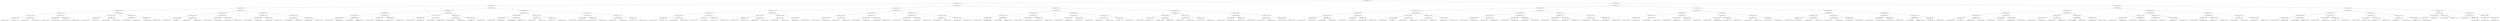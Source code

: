 digraph G{
392031828 [label="Node{data=[4347, 4347]}"]
392031828 -> 627379510
627379510 [label="Node{data=[4101, 4101]}"]
627379510 -> 829815224
829815224 [label="Node{data=[3798, 3798]}"]
829815224 -> 815350225
815350225 [label="Node{data=[2450, 2450]}"]
815350225 -> 1221469912
1221469912 [label="Node{data=[2385, 2385]}"]
1221469912 -> 1171234378
1171234378 [label="Node{data=[2377, 2377]}"]
1171234378 -> 1542002546
1542002546 [label="Node{data=[2373, 2373]}"]
1542002546 -> 562319895
562319895 [label="Node{data=[2345, 2345]}"]
562319895 -> 407193625
407193625 [label="Node{data=[2219, 2219]}"]
562319895 -> 557955221
557955221 [label="Node{data=[2372, 2372]}"]
1542002546 -> 847276360
847276360 [label="Node{data=[2375, 2375]}"]
847276360 -> 832012773
832012773 [label="Node{data=[2374, 2374]}"]
847276360 -> 60822094
60822094 [label="Node{data=[2376, 2376]}"]
1171234378 -> 789157823
789157823 [label="Node{data=[2381, 2381]}"]
789157823 -> 510812479
510812479 [label="Node{data=[2379, 2379]}"]
510812479 -> 333927357
333927357 [label="Node{data=[2378, 2378]}"]
510812479 -> 274072045
274072045 [label="Node{data=[2380, 2380]}"]
789157823 -> 1929496631
1929496631 [label="Node{data=[2383, 2383]}"]
1929496631 -> 2130126065
2130126065 [label="Node{data=[2382, 2382]}"]
1929496631 -> 1470429737
1470429737 [label="Node{data=[2384, 2384]}"]
1221469912 -> 2011025497
2011025497 [label="Node{data=[2442, 2442]}"]
2011025497 -> 182517477
182517477 [label="Node{data=[2438, 2438]}"]
182517477 -> 1299682276
1299682276 [label="Node{data=[2402, 2402]}"]
1299682276 -> 1039289809
1039289809 [label="Node{data=[2400, 2400]}"]
1299682276 -> 615779630
615779630 [label="Node{data=[2434, 2434]}"]
182517477 -> 690931851
690931851 [label="Node{data=[2440, 2440]}"]
690931851 -> 1488422649
1488422649 [label="Node{data=[2439, 2439]}"]
690931851 -> 2005189883
2005189883 [label="Node{data=[2441, 2441]}"]
2011025497 -> 1943890520
1943890520 [label="Node{data=[2446, 2446]}"]
1943890520 -> 745049656
745049656 [label="Node{data=[2444, 2444]}"]
745049656 -> 1217152258
1217152258 [label="Node{data=[2443, 2443]}"]
745049656 -> 427750388
427750388 [label="Node{data=[2445, 2445]}"]
1943890520 -> 32101673
32101673 [label="Node{data=[2448, 2448]}"]
32101673 -> 1771602530
1771602530 [label="Node{data=[2447, 2447]}"]
32101673 -> 1125547526
1125547526 [label="Node{data=[2449, 2449]}"]
815350225 -> 756663491
756663491 [label="Node{data=[2638, 2638]}"]
756663491 -> 1645612244
1645612244 [label="Node{data=[2630, 2630]}"]
1645612244 -> 1328548198
1328548198 [label="Node{data=[2454, 2454]}"]
1328548198 -> 1059498184
1059498184 [label="Node{data=[2452, 2452]}"]
1059498184 -> 1551522867
1551522867 [label="Node{data=[2451, 2451]}"]
1059498184 -> 240688068
240688068 [label="Node{data=[2453, 2453]}"]
1328548198 -> 1106036816
1106036816 [label="Node{data=[2456, 2456]}"]
1106036816 -> 1258702925
1258702925 [label="Node{data=[2455, 2455]}"]
1106036816 -> 1167265498
1167265498 [label="Node{data=[2629, 2629]}"]
1645612244 -> 257895191
257895191 [label="Node{data=[2634, 2634]}"]
257895191 -> 685169892
685169892 [label="Node{data=[2632, 2632]}"]
685169892 -> 1366011283
1366011283 [label="Node{data=[2631, 2631]}"]
685169892 -> 215194810
215194810 [label="Node{data=[2633, 2633]}"]
257895191 -> 2057439652
2057439652 [label="Node{data=[2636, 2636]}"]
2057439652 -> 1687014376
1687014376 [label="Node{data=[2635, 2635]}"]
2057439652 -> 1753675231
1753675231 [label="Node{data=[2637, 2637]}"]
756663491 -> 2015396409
2015396409 [label="Node{data=[3455, 3455]}"]
2015396409 -> 312826800
312826800 [label="Node{data=[2931, 2931]}"]
312826800 -> 410849415
410849415 [label="Node{data=[2640, 2640]}"]
410849415 -> 1191847514
1191847514 [label="Node{data=[2639, 2639]}"]
410849415 -> 1002915272
1002915272 [label="Node{data=[2641, 2641]}"]
312826800 -> 50848219
50848219 [label="Node{data=[3100, 3100]}"]
50848219 -> 1938694164
1938694164 [label="Node{data=[2951, 2951]}"]
50848219 -> 1696657609
1696657609 [label="Node{data=[3105, 3105]}"]
2015396409 -> 1690833056
1690833056 [label="Node{data=[3794, 3794]}"]
1690833056 -> 1484598491
1484598491 [label="Node{data=[3792, 3792]}"]
1484598491 -> 1517369664
1517369664 [label="Node{data=[3745, 3745]}"]
1484598491 -> 951397503
951397503 [label="Node{data=[3793, 3793]}"]
1690833056 -> 484210393
484210393 [label="Node{data=[3796, 3796]}"]
484210393 -> 771136109
771136109 [label="Node{data=[3795, 3795]}"]
484210393 -> 2124291498
2124291498 [label="Node{data=[3797, 3797]}"]
829815224 -> 1876492498
1876492498 [label="Node{data=[3835, 3835]}"]
1876492498 -> 273471822
273471822 [label="Node{data=[3819, 3819]}"]
273471822 -> 166730968
166730968 [label="Node{data=[3806, 3806]}"]
166730968 -> 126690049
126690049 [label="Node{data=[3802, 3802]}"]
126690049 -> 552955058
552955058 [label="Node{data=[3800, 3800]}"]
552955058 -> 1451579211
1451579211 [label="Node{data=[3799, 3799]}"]
552955058 -> 1595578271
1595578271 [label="Node{data=[3801, 3801]}"]
126690049 -> 836842070
836842070 [label="Node{data=[3804, 3804]}"]
836842070 -> 981092388
981092388 [label="Node{data=[3803, 3803]}"]
836842070 -> 1178169135
1178169135 [label="Node{data=[3805, 3805]}"]
166730968 -> 1301593624
1301593624 [label="Node{data=[3810, 3810]}"]
1301593624 -> 1969182334
1969182334 [label="Node{data=[3808, 3808]}"]
1969182334 -> 487328665
487328665 [label="Node{data=[3807, 3807]}"]
1969182334 -> 272719616
272719616 [label="Node{data=[3809, 3809]}"]
1301593624 -> 2018330478
2018330478 [label="Node{data=[3812, 3812]}"]
2018330478 -> 1999504063
1999504063 [label="Node{data=[3811, 3811]}"]
2018330478 -> 168005376
168005376 [label="Node{data=[3813, 3813]}"]
273471822 -> 278951967
278951967 [label="Node{data=[3827, 3827]}"]
278951967 -> 46410578
46410578 [label="Node{data=[3823, 3823]}"]
46410578 -> 91814479
91814479 [label="Node{data=[3821, 3821]}"]
91814479 -> 328535663
328535663 [label="Node{data=[3820, 3820]}"]
91814479 -> 6749314
6749314 [label="Node{data=[3822, 3822]}"]
46410578 -> 593221991
593221991 [label="Node{data=[3825, 3825]}"]
593221991 -> 1630791105
1630791105 [label="Node{data=[3824, 3824]}"]
593221991 -> 1525578238
1525578238 [label="Node{data=[3826, 3826]}"]
278951967 -> 1834687693
1834687693 [label="Node{data=[3831, 3831]}"]
1834687693 -> 280387808
280387808 [label="Node{data=[3829, 3829]}"]
280387808 -> 1851101914
1851101914 [label="Node{data=[3828, 3828]}"]
280387808 -> 1197287271
1197287271 [label="Node{data=[3830, 3830]}"]
1834687693 -> 1918236213
1918236213 [label="Node{data=[3833, 3833]}"]
1918236213 -> 1363618303
1363618303 [label="Node{data=[3832, 3832]}"]
1918236213 -> 331788879
331788879 [label="Node{data=[3834, 3834]}"]
1876492498 -> 1032771919
1032771919 [label="Node{data=[4059, 4059]}"]
1032771919 -> 1622635669
1622635669 [label="Node{data=[4018, 4018]}"]
1622635669 -> 139960749
139960749 [label="Node{data=[3926, 3926]}"]
139960749 -> 782577186
782577186 [label="Node{data=[3924, 3924]}"]
782577186 -> 1697304088
1697304088 [label="Node{data=[3880, 3880]}"]
782577186 -> 1055006196
1055006196 [label="Node{data=[3925, 3925]}"]
139960749 -> 193825100
193825100 [label="Node{data=[4016, 4016]}"]
193825100 -> 207512097
207512097 [label="Node{data=[3946, 3946]}"]
193825100 -> 1068971964
1068971964 [label="Node{data=[4017, 4017]}"]
1622635669 -> 294948867
294948867 [label="Node{data=[4022, 4022]}"]
294948867 -> 1983163540
1983163540 [label="Node{data=[4020, 4020]}"]
1983163540 -> 159684377
159684377 [label="Node{data=[4019, 4019]}"]
1983163540 -> 260590402
260590402 [label="Node{data=[4021, 4021]}"]
294948867 -> 984208952
984208952 [label="Node{data=[4057, 4057]}"]
984208952 -> 1772785141
1772785141 [label="Node{data=[4023, 4023]}"]
984208952 -> 1153164166
1153164166 [label="Node{data=[4058, 4058]}"]
1032771919 -> 153379336
153379336 [label="Node{data=[4067, 4067]}"]
153379336 -> 2101898498
2101898498 [label="Node{data=[4063, 4063]}"]
2101898498 -> 1085309563
1085309563 [label="Node{data=[4061, 4061]}"]
1085309563 -> 1535966776
1535966776 [label="Node{data=[4060, 4060]}"]
1085309563 -> 1905455971
1905455971 [label="Node{data=[4062, 4062]}"]
2101898498 -> 1334620206
1334620206 [label="Node{data=[4065, 4065]}"]
1334620206 -> 199971070
199971070 [label="Node{data=[4064, 4064]}"]
1334620206 -> 925504133
925504133 [label="Node{data=[4066, 4066]}"]
153379336 -> 1363535592
1363535592 [label="Node{data=[4071, 4071]}"]
1363535592 -> 2078421294
2078421294 [label="Node{data=[4069, 4069]}"]
2078421294 -> 719319564
719319564 [label="Node{data=[4068, 4068]}"]
2078421294 -> 1300657128
1300657128 [label="Node{data=[4070, 4070]}"]
1363535592 -> 856342038
856342038 [label="Node{data=[4073, 4073]}"]
856342038 -> 1493930520
1493930520 [label="Node{data=[4072, 4072]}"]
856342038 -> 210846887
210846887 [label="Node{data=[4074, 4074]}"]
627379510 -> 1920368622
1920368622 [label="Node{data=[4283, 4283]}"]
1920368622 -> 350913976
350913976 [label="Node{data=[4200, 4200]}"]
350913976 -> 292834927
292834927 [label="Node{data=[4117, 4117]}"]
292834927 -> 398886042
398886042 [label="Node{data=[4109, 4109]}"]
398886042 -> 1452146819
1452146819 [label="Node{data=[4105, 4105]}"]
1452146819 -> 369727663
369727663 [label="Node{data=[4103, 4103]}"]
369727663 -> 633191223
633191223 [label="Node{data=[4102, 4102]}"]
369727663 -> 108792142
108792142 [label="Node{data=[4104, 4104]}"]
1452146819 -> 542153498
542153498 [label="Node{data=[4107, 4107]}"]
542153498 -> 2051449695
2051449695 [label="Node{data=[4106, 4106]}"]
542153498 -> 854248227
854248227 [label="Node{data=[4108, 4108]}"]
398886042 -> 1413124681
1413124681 [label="Node{data=[4113, 4113]}"]
1413124681 -> 1888902047
1888902047 [label="Node{data=[4111, 4111]}"]
1888902047 -> 1065702025
1065702025 [label="Node{data=[4110, 4110]}"]
1888902047 -> 1540502921
1540502921 [label="Node{data=[4112, 4112]}"]
1413124681 -> 1543134304
1543134304 [label="Node{data=[4115, 4115]}"]
1543134304 -> 426950179
426950179 [label="Node{data=[4114, 4114]}"]
1543134304 -> 209102494
209102494 [label="Node{data=[4116, 4116]}"]
292834927 -> 1178776804
1178776804 [label="Node{data=[4192, 4192]}"]
1178776804 -> 1339222288
1339222288 [label="Node{data=[4188, 4188]}"]
1339222288 -> 1130218863
1130218863 [label="Node{data=[4162, 4162]}"]
1130218863 -> 2049366476
2049366476 [label="Node{data=[4118, 4118]}"]
1130218863 -> 688957432
688957432 [label="Node{data=[4187, 4187]}"]
1339222288 -> 1901216163
1901216163 [label="Node{data=[4190, 4190]}"]
1901216163 -> 1552516187
1552516187 [label="Node{data=[4189, 4189]}"]
1901216163 -> 271437503
271437503 [label="Node{data=[4191, 4191]}"]
1178776804 -> 1009685541
1009685541 [label="Node{data=[4196, 4196]}"]
1009685541 -> 1603437914
1603437914 [label="Node{data=[4194, 4194]}"]
1603437914 -> 1336506799
1336506799 [label="Node{data=[4193, 4193]}"]
1603437914 -> 823070419
823070419 [label="Node{data=[4195, 4195]}"]
1009685541 -> 2034776939
2034776939 [label="Node{data=[4198, 4198]}"]
2034776939 -> 842778957
842778957 [label="Node{data=[4197, 4197]}"]
2034776939 -> 920365732
920365732 [label="Node{data=[4199, 4199]}"]
350913976 -> 2146128698
2146128698 [label="Node{data=[4236, 4236]}"]
2146128698 -> 1203813583
1203813583 [label="Node{data=[4228, 4228]}"]
1203813583 -> 727540955
727540955 [label="Node{data=[4204, 4204]}"]
727540955 -> 1085830558
1085830558 [label="Node{data=[4202, 4202]}"]
1085830558 -> 1701813296
1701813296 [label="Node{data=[4201, 4201]}"]
1085830558 -> 655061654
655061654 [label="Node{data=[4203, 4203]}"]
727540955 -> 1731244304
1731244304 [label="Node{data=[4226, 4226]}"]
1731244304 -> 1680289005
1680289005 [label="Node{data=[4225, 4225]}"]
1731244304 -> 2108731973
2108731973 [label="Node{data=[4227, 4227]}"]
1203813583 -> 22274215
22274215 [label="Node{data=[4232, 4232]}"]
22274215 -> 1661561260
1661561260 [label="Node{data=[4230, 4230]}"]
1661561260 -> 1041527140
1041527140 [label="Node{data=[4229, 4229]}"]
1661561260 -> 1187962489
1187962489 [label="Node{data=[4231, 4231]}"]
22274215 -> 1476810975
1476810975 [label="Node{data=[4234, 4234]}"]
1476810975 -> 1894387322
1894387322 [label="Node{data=[4233, 4233]}"]
1476810975 -> 1835585106
1835585106 [label="Node{data=[4235, 4235]}"]
2146128698 -> 1566959760
1566959760 [label="Node{data=[4244, 4244]}"]
1566959760 -> 927957827
927957827 [label="Node{data=[4240, 4240]}"]
927957827 -> 402051598
402051598 [label="Node{data=[4238, 4238]}"]
402051598 -> 1019708668
1019708668 [label="Node{data=[4237, 4237]}"]
402051598 -> 1318378140
1318378140 [label="Node{data=[4239, 4239]}"]
927957827 -> 84544918
84544918 [label="Node{data=[4242, 4242]}"]
84544918 -> 609077659
609077659 [label="Node{data=[4241, 4241]}"]
84544918 -> 606947722
606947722 [label="Node{data=[4243, 4243]}"]
1566959760 -> 1275406249
1275406249 [label="Node{data=[4279, 4279]}"]
1275406249 -> 423027970
423027970 [label="Node{data=[4277, 4277]}"]
423027970 -> 1400759982
1400759982 [label="Node{data=[4267, 4267]}"]
423027970 -> 500335698
500335698 [label="Node{data=[4278, 4278]}"]
1275406249 -> 2014302254
2014302254 [label="Node{data=[4281, 4281]}"]
2014302254 -> 1446978776
1446978776 [label="Node{data=[4280, 4280]}"]
2014302254 -> 1783357479
1783357479 [label="Node{data=[4282, 4282]}"]
1920368622 -> 1664227624
1664227624 [label="Node{data=[4315, 4315]}"]
1664227624 -> 1698315200
1698315200 [label="Node{data=[4299, 4299]}"]
1698315200 -> 1242356315
1242356315 [label="Node{data=[4291, 4291]}"]
1242356315 -> 2146652645
2146652645 [label="Node{data=[4287, 4287]}"]
2146652645 -> 217840746
217840746 [label="Node{data=[4285, 4285]}"]
217840746 -> 942354958
942354958 [label="Node{data=[4284, 4284]}"]
217840746 -> 341440850
341440850 [label="Node{data=[4286, 4286]}"]
2146652645 -> 1908473413
1908473413 [label="Node{data=[4289, 4289]}"]
1908473413 -> 579556539
579556539 [label="Node{data=[4288, 4288]}"]
1908473413 -> 1137818022
1137818022 [label="Node{data=[4290, 4290]}"]
1242356315 -> 412699623
412699623 [label="Node{data=[4295, 4295]}"]
412699623 -> 1851636839
1851636839 [label="Node{data=[4293, 4293]}"]
1851636839 -> 378213275
378213275 [label="Node{data=[4292, 4292]}"]
1851636839 -> 1482265701
1482265701 [label="Node{data=[4294, 4294]}"]
412699623 -> 181218042
181218042 [label="Node{data=[4297, 4297]}"]
181218042 -> 166728000
166728000 [label="Node{data=[4296, 4296]}"]
181218042 -> 1193925678
1193925678 [label="Node{data=[4298, 4298]}"]
1698315200 -> 1397199378
1397199378 [label="Node{data=[4307, 4307]}"]
1397199378 -> 817817722
817817722 [label="Node{data=[4303, 4303]}"]
817817722 -> 969774396
969774396 [label="Node{data=[4301, 4301]}"]
969774396 -> 806151815
806151815 [label="Node{data=[4300, 4300]}"]
969774396 -> 1597253014
1597253014 [label="Node{data=[4302, 4302]}"]
817817722 -> 412019506
412019506 [label="Node{data=[4305, 4305]}"]
412019506 -> 1296038250
1296038250 [label="Node{data=[4304, 4304]}"]
412019506 -> 449840788
449840788 [label="Node{data=[4306, 4306]}"]
1397199378 -> 1681295565
1681295565 [label="Node{data=[4311, 4311]}"]
1681295565 -> 193869826
193869826 [label="Node{data=[4309, 4309]}"]
193869826 -> 961049776
961049776 [label="Node{data=[4308, 4308]}"]
193869826 -> 590750123
590750123 [label="Node{data=[4310, 4310]}"]
1681295565 -> 1930868192
1930868192 [label="Node{data=[4313, 4313]}"]
1930868192 -> 161668520
161668520 [label="Node{data=[4312, 4312]}"]
1930868192 -> 1941296600
1941296600 [label="Node{data=[4314, 4314]}"]
1664227624 -> 1629264252
1629264252 [label="Node{data=[4331, 4331]}"]
1629264252 -> 660834570
660834570 [label="Node{data=[4323, 4323]}"]
660834570 -> 951279571
951279571 [label="Node{data=[4319, 4319]}"]
951279571 -> 1702184456
1702184456 [label="Node{data=[4317, 4317]}"]
1702184456 -> 1621615779
1621615779 [label="Node{data=[4316, 4316]}"]
1702184456 -> 1538726500
1538726500 [label="Node{data=[4318, 4318]}"]
951279571 -> 2044238598
2044238598 [label="Node{data=[4321, 4321]}"]
2044238598 -> 911398707
911398707 [label="Node{data=[4320, 4320]}"]
2044238598 -> 1771028390
1771028390 [label="Node{data=[4322, 4322]}"]
660834570 -> 168361161
168361161 [label="Node{data=[4327, 4327]}"]
168361161 -> 934630949
934630949 [label="Node{data=[4325, 4325]}"]
934630949 -> 394192047
394192047 [label="Node{data=[4324, 4324]}"]
934630949 -> 60296041
60296041 [label="Node{data=[4326, 4326]}"]
168361161 -> 1312510311
1312510311 [label="Node{data=[4329, 4329]}"]
1312510311 -> 1394746107
1394746107 [label="Node{data=[4328, 4328]}"]
1312510311 -> 857337772
857337772 [label="Node{data=[4330, 4330]}"]
1629264252 -> 1880713701
1880713701 [label="Node{data=[4339, 4339]}"]
1880713701 -> 1681764072
1681764072 [label="Node{data=[4335, 4335]}"]
1681764072 -> 642411886
642411886 [label="Node{data=[4333, 4333]}"]
642411886 -> 1523745412
1523745412 [label="Node{data=[4332, 4332]}"]
642411886 -> 1639943802
1639943802 [label="Node{data=[4334, 4334]}"]
1681764072 -> 1752970827
1752970827 [label="Node{data=[4337, 4337]}"]
1752970827 -> 489162551
489162551 [label="Node{data=[4336, 4336]}"]
1752970827 -> 1403019444
1403019444 [label="Node{data=[4338, 4338]}"]
1880713701 -> 1316092132
1316092132 [label="Node{data=[4343, 4343]}"]
1316092132 -> 1194742031
1194742031 [label="Node{data=[4341, 4341]}"]
1194742031 -> 444262241
444262241 [label="Node{data=[4340, 4340]}"]
1194742031 -> 1250922842
1250922842 [label="Node{data=[4342, 4342]}"]
1316092132 -> 200861239
200861239 [label="Node{data=[4345, 4345]}"]
200861239 -> 2117300334
2117300334 [label="Node{data=[4344, 4344]}"]
200861239 -> 859820326
859820326 [label="Node{data=[4346, 4346]}"]
392031828 -> 93098842
93098842 [label="Node{data=[5934, 5934]}"]
93098842 -> 1233720450
1233720450 [label="Node{data=[5781, 5781]}"]
1233720450 -> 752659933
752659933 [label="Node{data=[4480, 4480]}"]
752659933 -> 1638395777
1638395777 [label="Node{data=[4401, 4401]}"]
1638395777 -> 5289644
5289644 [label="Node{data=[4355, 4355]}"]
5289644 -> 24940320
24940320 [label="Node{data=[4351, 4351]}"]
24940320 -> 1216833687
1216833687 [label="Node{data=[4349, 4349]}"]
1216833687 -> 369249761
369249761 [label="Node{data=[4348, 4348]}"]
1216833687 -> 333605979
333605979 [label="Node{data=[4350, 4350]}"]
24940320 -> 1988293768
1988293768 [label="Node{data=[4353, 4353]}"]
1988293768 -> 95615263
95615263 [label="Node{data=[4352, 4352]}"]
1988293768 -> 22794509
22794509 [label="Node{data=[4354, 4354]}"]
5289644 -> 22803913
22803913 [label="Node{data=[4392, 4392]}"]
22803913 -> 1620862942
1620862942 [label="Node{data=[4357, 4357]}"]
1620862942 -> 1920205011
1920205011 [label="Node{data=[4356, 4356]}"]
1620862942 -> 771253289
771253289 [label="Node{data=[4358, 4358]}"]
22803913 -> 1943218658
1943218658 [label="Node{data=[4399, 4399]}"]
1943218658 -> 1886520017
1886520017 [label="Node{data=[4398, 4398]}"]
1943218658 -> 584251028
584251028 [label="Node{data=[4400, 4400]}"]
1638395777 -> 1290078155
1290078155 [label="Node{data=[4409, 4409]}"]
1290078155 -> 638827404
638827404 [label="Node{data=[4405, 4405]}"]
638827404 -> 1175929109
1175929109 [label="Node{data=[4403, 4403]}"]
1175929109 -> 1942251797
1942251797 [label="Node{data=[4402, 4402]}"]
1175929109 -> 402383865
402383865 [label="Node{data=[4404, 4404]}"]
638827404 -> 739239249
739239249 [label="Node{data=[4407, 4407]}"]
739239249 -> 1349256748
1349256748 [label="Node{data=[4406, 4406]}"]
739239249 -> 11555317
11555317 [label="Node{data=[4408, 4408]}"]
1290078155 -> 1209830961
1209830961 [label="Node{data=[4413, 4413]}"]
1209830961 -> 468377358
468377358 [label="Node{data=[4411, 4411]}"]
468377358 -> 721938233
721938233 [label="Node{data=[4410, 4410]}"]
468377358 -> 691680341
691680341 [label="Node{data=[4412, 4412]}"]
1209830961 -> 91966021
91966021 [label="Node{data=[4415, 4415]}"]
91966021 -> 1210378059
1210378059 [label="Node{data=[4414, 4414]}"]
91966021 -> 1552871257
1552871257 [label="Node{data=[4416, 4416]}"]
752659933 -> 611246081
611246081 [label="Node{data=[5267, 5267]}"]
611246081 -> 2065215403
2065215403 [label="Node{data=[5259, 5259]}"]
2065215403 -> 350814524
350814524 [label="Node{data=[4576, 4576]}"]
350814524 -> 1060552927
1060552927 [label="Node{data=[4554, 4554]}"]
1060552927 -> 1812681168
1812681168 [label="Node{data=[4513, 4513]}"]
1060552927 -> 1389420045
1389420045 [label="Node{data=[4572, 4572]}"]
350814524 -> 250402186
250402186 [label="Node{data=[5257, 5257]}"]
250402186 -> 131452080
131452080 [label="Node{data=[4609, 4609]}"]
250402186 -> 837191755
837191755 [label="Node{data=[5258, 5258]}"]
2065215403 -> 1695684812
1695684812 [label="Node{data=[5263, 5263]}"]
1695684812 -> 230343009
230343009 [label="Node{data=[5261, 5261]}"]
230343009 -> 606288938
606288938 [label="Node{data=[5260, 5260]}"]
230343009 -> 562187317
562187317 [label="Node{data=[5262, 5262]}"]
1695684812 -> 1411638449
1411638449 [label="Node{data=[5265, 5265]}"]
1411638449 -> 256480925
256480925 [label="Node{data=[5264, 5264]}"]
1411638449 -> 850798898
850798898 [label="Node{data=[5266, 5266]}"]
611246081 -> 23476405
23476405 [label="Node{data=[5275, 5275]}"]
23476405 -> 1244348996
1244348996 [label="Node{data=[5271, 5271]}"]
1244348996 -> 152426722
152426722 [label="Node{data=[5269, 5269]}"]
152426722 -> 183082827
183082827 [label="Node{data=[5268, 5268]}"]
152426722 -> 989506867
989506867 [label="Node{data=[5270, 5270]}"]
1244348996 -> 710140234
710140234 [label="Node{data=[5273, 5273]}"]
710140234 -> 220659242
220659242 [label="Node{data=[5272, 5272]}"]
710140234 -> 1265842946
1265842946 [label="Node{data=[5274, 5274]}"]
23476405 -> 613385322
613385322 [label="Node{data=[5279, 5279]}"]
613385322 -> 291731456
291731456 [label="Node{data=[5277, 5277]}"]
291731456 -> 722338728
722338728 [label="Node{data=[5276, 5276]}"]
291731456 -> 2046269152
2046269152 [label="Node{data=[5278, 5278]}"]
613385322 -> 562295136
562295136 [label="Node{data=[5281, 5281]}"]
562295136 -> 724184616
724184616 [label="Node{data=[5280, 5280]}"]
562295136 -> 1893890982
1893890982 [label="Node{data=[5485, 5485]}"]
1233720450 -> 904377292
904377292 [label="Node{data=[5870, 5870]}"]
904377292 -> 198270177
198270177 [label="Node{data=[5797, 5797]}"]
198270177 -> 1911584989
1911584989 [label="Node{data=[5789, 5789]}"]
1911584989 -> 304878094
304878094 [label="Node{data=[5785, 5785]}"]
304878094 -> 450738772
450738772 [label="Node{data=[5783, 5783]}"]
450738772 -> 468372410
468372410 [label="Node{data=[5782, 5782]}"]
450738772 -> 1773043338
1773043338 [label="Node{data=[5784, 5784]}"]
304878094 -> 459324883
459324883 [label="Node{data=[5787, 5787]}"]
459324883 -> 1813560305
1813560305 [label="Node{data=[5786, 5786]}"]
459324883 -> 560073427
560073427 [label="Node{data=[5788, 5788]}"]
1911584989 -> 1000503899
1000503899 [label="Node{data=[5793, 5793]}"]
1000503899 -> 632473305
632473305 [label="Node{data=[5791, 5791]}"]
632473305 -> 207369901
207369901 [label="Node{data=[5790, 5790]}"]
632473305 -> 1029280103
1029280103 [label="Node{data=[5792, 5792]}"]
1000503899 -> 360793141
360793141 [label="Node{data=[5795, 5795]}"]
360793141 -> 649518162
649518162 [label="Node{data=[5794, 5794]}"]
360793141 -> 1269985143
1269985143 [label="Node{data=[5796, 5796]}"]
198270177 -> 982584783
982584783 [label="Node{data=[5805, 5805]}"]
982584783 -> 632178244
632178244 [label="Node{data=[5801, 5801]}"]
632178244 -> 896158447
896158447 [label="Node{data=[5799, 5799]}"]
896158447 -> 1845187298
1845187298 [label="Node{data=[5798, 5798]}"]
896158447 -> 1605817831
1605817831 [label="Node{data=[5800, 5800]}"]
632178244 -> 150811699
150811699 [label="Node{data=[5803, 5803]}"]
150811699 -> 1873230577
1873230577 [label="Node{data=[5802, 5802]}"]
150811699 -> 1484528037
1484528037 [label="Node{data=[5804, 5804]}"]
982584783 -> 822933152
822933152 [label="Node{data=[5838, 5838]}"]
822933152 -> 1353781278
1353781278 [label="Node{data=[5807, 5807]}"]
1353781278 -> 110614603
110614603 [label="Node{data=[5806, 5806]}"]
1353781278 -> 1042176013
1042176013 [label="Node{data=[5826, 5826]}"]
822933152 -> 1752240280
1752240280 [label="Node{data=[5868, 5868]}"]
1752240280 -> 815324264
815324264 [label="Node{data=[5854, 5854]}"]
1752240280 -> 141889456
141889456 [label="Node{data=[5869, 5869]}"]
904377292 -> 1147662467
1147662467 [label="Node{data=[5887, 5887]}"]
1147662467 -> 619896135
619896135 [label="Node{data=[5878, 5878]}"]
619896135 -> 1384070701
1384070701 [label="Node{data=[5874, 5874]}"]
1384070701 -> 1918346077
1918346077 [label="Node{data=[5872, 5872]}"]
1918346077 -> 164607612
164607612 [label="Node{data=[5871, 5871]}"]
1918346077 -> 996498151
996498151 [label="Node{data=[5873, 5873]}"]
1384070701 -> 281052656
281052656 [label="Node{data=[5876, 5876]}"]
281052656 -> 1606582782
1606582782 [label="Node{data=[5875, 5875]}"]
281052656 -> 726310956
726310956 [label="Node{data=[5877, 5877]}"]
619896135 -> 988374464
988374464 [label="Node{data=[5882, 5882]}"]
988374464 -> 772970600
772970600 [label="Node{data=[5880, 5880]}"]
772970600 -> 1704210725
1704210725 [label="Node{data=[5879, 5879]}"]
772970600 -> 455190139
455190139 [label="Node{data=[5881, 5881]}"]
988374464 -> 1779894202
1779894202 [label="Node{data=[5885, 5885]}"]
1779894202 -> 1358697288
1358697288 [label="Node{data=[5883, 5883]}"]
1779894202 -> 346361195
346361195 [label="Node{data=[5886, 5886]}"]
1147662467 -> 44135418
44135418 [label="Node{data=[5895, 5895]}"]
44135418 -> 1356439235
1356439235 [label="Node{data=[5891, 5891]}"]
1356439235 -> 1620029891
1620029891 [label="Node{data=[5889, 5889]}"]
1620029891 -> 1560098540
1560098540 [label="Node{data=[5888, 5888]}"]
1620029891 -> 1430954026
1430954026 [label="Node{data=[5890, 5890]}"]
1356439235 -> 1232671686
1232671686 [label="Node{data=[5893, 5893]}"]
1232671686 -> 1424335491
1424335491 [label="Node{data=[5892, 5892]}"]
1232671686 -> 1629140133
1629140133 [label="Node{data=[5894, 5894]}"]
44135418 -> 1641091932
1641091932 [label="Node{data=[5930, 5930]}"]
1641091932 -> 1614273411
1614273411 [label="Node{data=[5897, 5897]}"]
1614273411 -> 431987900
431987900 [label="Node{data=[5896, 5896]}"]
1614273411 -> 758430898
758430898 [label="Node{data=[5914, 5914]}"]
1641091932 -> 1150681531
1150681531 [label="Node{data=[5932, 5932]}"]
1150681531 -> 446902633
446902633 [label="Node{data=[5931, 5931]}"]
1150681531 -> 2132546813
2132546813 [label="Node{data=[5933, 5933]}"]
93098842 -> 2001073792
2001073792 [label="Node{data=[7658, 7658]}"]
2001073792 -> 61520394
61520394 [label="Node{data=[5966, 5966]}"]
61520394 -> 8514415
8514415 [label="Node{data=[5950, 5950]}"]
8514415 -> 522562686
522562686 [label="Node{data=[5942, 5942]}"]
522562686 -> 1200400620
1200400620 [label="Node{data=[5938, 5938]}"]
1200400620 -> 295710973
295710973 [label="Node{data=[5936, 5936]}"]
295710973 -> 511015733
511015733 [label="Node{data=[5935, 5935]}"]
295710973 -> 738288345
738288345 [label="Node{data=[5937, 5937]}"]
1200400620 -> 250111101
250111101 [label="Node{data=[5940, 5940]}"]
250111101 -> 517970565
517970565 [label="Node{data=[5939, 5939]}"]
250111101 -> 734455480
734455480 [label="Node{data=[5941, 5941]}"]
522562686 -> 217468595
217468595 [label="Node{data=[5946, 5946]}"]
217468595 -> 1097865436
1097865436 [label="Node{data=[5944, 5944]}"]
1097865436 -> 597277125
597277125 [label="Node{data=[5943, 5943]}"]
1097865436 -> 1073113128
1073113128 [label="Node{data=[5945, 5945]}"]
217468595 -> 21703347
21703347 [label="Node{data=[5948, 5948]}"]
21703347 -> 1086092478
1086092478 [label="Node{data=[5947, 5947]}"]
21703347 -> 772123389
772123389 [label="Node{data=[5949, 5949]}"]
8514415 -> 582889533
582889533 [label="Node{data=[5958, 5958]}"]
582889533 -> 2054723691
2054723691 [label="Node{data=[5954, 5954]}"]
2054723691 -> 1497504286
1497504286 [label="Node{data=[5952, 5952]}"]
1497504286 -> 1511199113
1511199113 [label="Node{data=[5951, 5951]}"]
1497504286 -> 167767342
167767342 [label="Node{data=[5953, 5953]}"]
2054723691 -> 930781114
930781114 [label="Node{data=[5956, 5956]}"]
930781114 -> 2116151713
2116151713 [label="Node{data=[5955, 5955]}"]
930781114 -> 1023160501
1023160501 [label="Node{data=[5957, 5957]}"]
582889533 -> 1251749017
1251749017 [label="Node{data=[5962, 5962]}"]
1251749017 -> 699966775
699966775 [label="Node{data=[5960, 5960]}"]
699966775 -> 1478835520
1478835520 [label="Node{data=[5959, 5959]}"]
699966775 -> 84006761
84006761 [label="Node{data=[5961, 5961]}"]
1251749017 -> 777178036
777178036 [label="Node{data=[5964, 5964]}"]
777178036 -> 1118786132
1118786132 [label="Node{data=[5963, 5963]}"]
777178036 -> 856799356
856799356 [label="Node{data=[5965, 5965]}"]
61520394 -> 950045672
950045672 [label="Node{data=[5982, 5982]}"]
950045672 -> 9959459
9959459 [label="Node{data=[5974, 5974]}"]
9959459 -> 940713879
940713879 [label="Node{data=[5970, 5970]}"]
940713879 -> 117353137
117353137 [label="Node{data=[5968, 5968]}"]
117353137 -> 985505357
985505357 [label="Node{data=[5967, 5967]}"]
117353137 -> 97796057
97796057 [label="Node{data=[5969, 5969]}"]
940713879 -> 743677547
743677547 [label="Node{data=[5972, 5972]}"]
743677547 -> 1594561138
1594561138 [label="Node{data=[5971, 5971]}"]
743677547 -> 152219688
152219688 [label="Node{data=[5973, 5973]}"]
9959459 -> 756841508
756841508 [label="Node{data=[5978, 5978]}"]
756841508 -> 487329578
487329578 [label="Node{data=[5976, 5976]}"]
487329578 -> 437458555
437458555 [label="Node{data=[5975, 5975]}"]
487329578 -> 110913249
110913249 [label="Node{data=[5977, 5977]}"]
756841508 -> 1211094858
1211094858 [label="Node{data=[5980, 5980]}"]
1211094858 -> 891806778
891806778 [label="Node{data=[5979, 5979]}"]
1211094858 -> 931503147
931503147 [label="Node{data=[5981, 5981]}"]
950045672 -> 1380667220
1380667220 [label="Node{data=[7650, 7650]}"]
1380667220 -> 1684555728
1684555728 [label="Node{data=[5986, 5986]}"]
1684555728 -> 1860467027
1860467027 [label="Node{data=[5984, 5984]}"]
1860467027 -> 1964754016
1964754016 [label="Node{data=[5983, 5983]}"]
1860467027 -> 2107774072
2107774072 [label="Node{data=[5985, 5985]}"]
1684555728 -> 1540528859
1540528859 [label="Node{data=[7430, 7430]}"]
1540528859 -> 372330003
372330003 [label="Node{data=[6247, 6247]}"]
1540528859 -> 1034072177
1034072177 [label="Node{data=[7600, 7600]}"]
1380667220 -> 1347318377
1347318377 [label="Node{data=[7654, 7654]}"]
1347318377 -> 520437497
520437497 [label="Node{data=[7652, 7652]}"]
520437497 -> 64531164
64531164 [label="Node{data=[7651, 7651]}"]
520437497 -> 726770670
726770670 [label="Node{data=[7653, 7653]}"]
1347318377 -> 145703383
145703383 [label="Node{data=[7656, 7656]}"]
145703383 -> 1047217357
1047217357 [label="Node{data=[7655, 7655]}"]
145703383 -> 2023982998
2023982998 [label="Node{data=[7657, 7657]}"]
2001073792 -> 1581979071
1581979071 [label="Node{data=[8210, 8210]}"]
1581979071 -> 748181080
748181080 [label="Node{data=[7674, 7674]}"]
748181080 -> 1219568170
1219568170 [label="Node{data=[7666, 7666]}"]
1219568170 -> 743084957
743084957 [label="Node{data=[7662, 7662]}"]
743084957 -> 707431750
707431750 [label="Node{data=[7660, 7660]}"]
707431750 -> 1148073165
1148073165 [label="Node{data=[7659, 7659]}"]
707431750 -> 93318680
93318680 [label="Node{data=[7661, 7661]}"]
743084957 -> 2107720527
2107720527 [label="Node{data=[7664, 7664]}"]
2107720527 -> 60793088
60793088 [label="Node{data=[7663, 7663]}"]
2107720527 -> 912401890
912401890 [label="Node{data=[7665, 7665]}"]
1219568170 -> 1290265112
1290265112 [label="Node{data=[7670, 7670]}"]
1290265112 -> 1001094128
1001094128 [label="Node{data=[7668, 7668]}"]
1001094128 -> 1161972260
1161972260 [label="Node{data=[7667, 7667]}"]
1001094128 -> 1655192155
1655192155 [label="Node{data=[7669, 7669]}"]
1290265112 -> 296547124
296547124 [label="Node{data=[7672, 7672]}"]
296547124 -> 1907916298
1907916298 [label="Node{data=[7671, 7671]}"]
296547124 -> 654051699
654051699 [label="Node{data=[7673, 7673]}"]
748181080 -> 86349077
86349077 [label="Node{data=[7682, 7682]}"]
86349077 -> 1936122838
1936122838 [label="Node{data=[7678, 7678]}"]
1936122838 -> 1100782494
1100782494 [label="Node{data=[7676, 7676]}"]
1100782494 -> 133018959
133018959 [label="Node{data=[7675, 7675]}"]
1100782494 -> 784930202
784930202 [label="Node{data=[7677, 7677]}"]
1936122838 -> 1786067910
1786067910 [label="Node{data=[7680, 7680]}"]
1786067910 -> 1334840701
1334840701 [label="Node{data=[7679, 7679]}"]
1786067910 -> 624791053
624791053 [label="Node{data=[7681, 7681]}"]
86349077 -> 1128151797
1128151797 [label="Node{data=[7767, 7767]}"]
1128151797 -> 14058079
14058079 [label="Node{data=[7704, 7704]}"]
14058079 -> 1340247261
1340247261 [label="Node{data=[7683, 7683]}"]
14058079 -> 115748554
115748554 [label="Node{data=[7736, 7736]}"]
1128151797 -> 876434801
876434801 [label="Node{data=[7832, 7832]}"]
876434801 -> 13495763
13495763 [label="Node{data=[7795, 7795]}"]
876434801 -> 1527909747
1527909747 [label="Node{data=[8209, 8209]}"]
1581979071 -> 1823860901
1823860901 [label="Node{data=[8218, 8218]}"]
1823860901 -> 855486111
855486111 [label="Node{data=[8214, 8214]}"]
855486111 -> 1563520614
1563520614 [label="Node{data=[8212, 8212]}"]
1563520614 -> 377723174
377723174 [label="Node{data=[8211, 8211]}"]
1563520614 -> 1437641619
1437641619 [label="Node{data=[8213, 8213]}"]
855486111 -> 174485228
174485228 [label="Node{data=[8216, 8216]}"]
174485228 -> 1551000472
1551000472 [label="Node{data=[8215, 8215]}"]
174485228 -> 1446157209
1446157209 [label="Node{data=[8217, 8217]}"]
1823860901 -> 109993727
109993727 [label="Node{data=[8222, 8222]}"]
109993727 -> 1059475916
1059475916 [label="Node{data=[8220, 8220]}"]
1059475916 -> 1879546643
1879546643 [label="Node{data=[8219, 8219]}"]
1059475916 -> 850077913
850077913 [label="Node{data=[8221, 8221]}"]
109993727 -> 1176957397
1176957397 [label="Node{data=[8269, 8269]}"]
1176957397 -> 1266905324
1266905324 [label="Node{data=[8224, 8224]}"]
1266905324 -> 118535564
118535564 [label="Node{data=[8223, 8223]}"]
1266905324 -> 1821812823
1821812823 [label="Node{data=[8225, 8225]}"]
1176957397 -> 500122697
500122697 [label="Node{data=[8297, 8297]}"]
500122697 -> 1293636364
1293636364 [label="Node{data=[8870, 8870]}"]
}